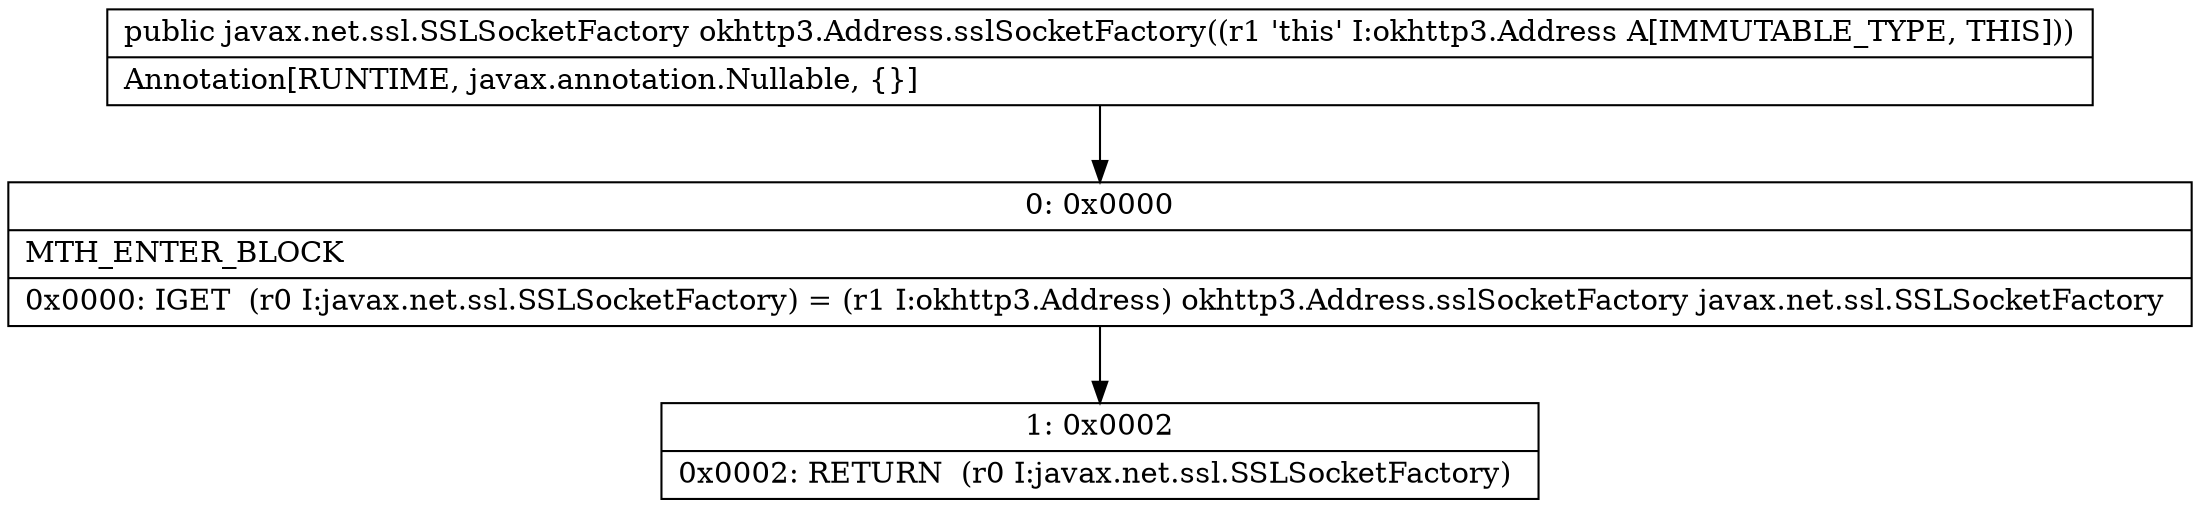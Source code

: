 digraph "CFG forokhttp3.Address.sslSocketFactory()Ljavax\/net\/ssl\/SSLSocketFactory;" {
Node_0 [shape=record,label="{0\:\ 0x0000|MTH_ENTER_BLOCK\l|0x0000: IGET  (r0 I:javax.net.ssl.SSLSocketFactory) = (r1 I:okhttp3.Address) okhttp3.Address.sslSocketFactory javax.net.ssl.SSLSocketFactory \l}"];
Node_1 [shape=record,label="{1\:\ 0x0002|0x0002: RETURN  (r0 I:javax.net.ssl.SSLSocketFactory) \l}"];
MethodNode[shape=record,label="{public javax.net.ssl.SSLSocketFactory okhttp3.Address.sslSocketFactory((r1 'this' I:okhttp3.Address A[IMMUTABLE_TYPE, THIS]))  | Annotation[RUNTIME, javax.annotation.Nullable, \{\}]\l}"];
MethodNode -> Node_0;
Node_0 -> Node_1;
}

